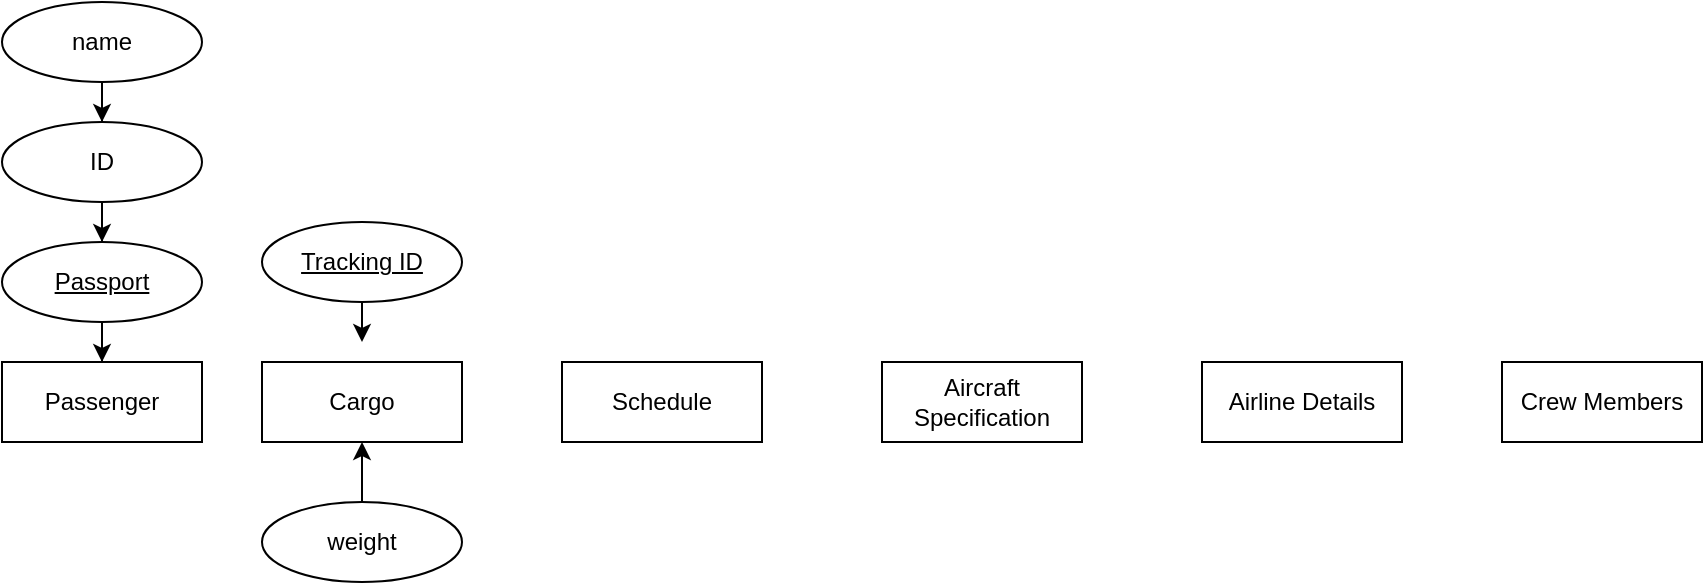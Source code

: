 <mxfile version="22.0.0" type="device">
  <diagram id="R2lEEEUBdFMjLlhIrx00" name="Page-1">
    <mxGraphModel dx="880" dy="478" grid="1" gridSize="10" guides="1" tooltips="1" connect="1" arrows="1" fold="1" page="1" pageScale="1" pageWidth="850" pageHeight="1100" math="0" shadow="0" extFonts="Permanent Marker^https://fonts.googleapis.com/css?family=Permanent+Marker">
      <root>
        <mxCell id="0" />
        <mxCell id="1" parent="0" />
        <mxCell id="va-3f9SvGA3Kt6a09a1O-2" value="Passenger" style="whiteSpace=wrap;html=1;align=center;" vertex="1" parent="1">
          <mxGeometry y="220" width="100" height="40" as="geometry" />
        </mxCell>
        <mxCell id="va-3f9SvGA3Kt6a09a1O-3" value="Schedule" style="whiteSpace=wrap;html=1;align=center;" vertex="1" parent="1">
          <mxGeometry x="280" y="220" width="100" height="40" as="geometry" />
        </mxCell>
        <mxCell id="va-3f9SvGA3Kt6a09a1O-4" value="Cargo" style="whiteSpace=wrap;html=1;align=center;" vertex="1" parent="1">
          <mxGeometry x="130" y="220" width="100" height="40" as="geometry" />
        </mxCell>
        <mxCell id="va-3f9SvGA3Kt6a09a1O-5" value="Aircraft Specification" style="whiteSpace=wrap;html=1;align=center;" vertex="1" parent="1">
          <mxGeometry x="440" y="220" width="100" height="40" as="geometry" />
        </mxCell>
        <mxCell id="va-3f9SvGA3Kt6a09a1O-6" value="Airline Details" style="whiteSpace=wrap;html=1;align=center;" vertex="1" parent="1">
          <mxGeometry x="600" y="220" width="100" height="40" as="geometry" />
        </mxCell>
        <mxCell id="va-3f9SvGA3Kt6a09a1O-7" value="Crew Members" style="whiteSpace=wrap;html=1;align=center;" vertex="1" parent="1">
          <mxGeometry x="750" y="220" width="100" height="40" as="geometry" />
        </mxCell>
        <mxCell id="va-3f9SvGA3Kt6a09a1O-15" value="" style="edgeStyle=orthogonalEdgeStyle;rounded=0;orthogonalLoop=1;jettySize=auto;html=1;" edge="1" parent="1" source="va-3f9SvGA3Kt6a09a1O-9" target="va-3f9SvGA3Kt6a09a1O-13">
          <mxGeometry relative="1" as="geometry" />
        </mxCell>
        <mxCell id="va-3f9SvGA3Kt6a09a1O-9" value="name&lt;br&gt;" style="ellipse;whiteSpace=wrap;html=1;align=center;" vertex="1" parent="1">
          <mxGeometry y="40" width="100" height="40" as="geometry" />
        </mxCell>
        <mxCell id="va-3f9SvGA3Kt6a09a1O-16" value="" style="edgeStyle=orthogonalEdgeStyle;rounded=0;orthogonalLoop=1;jettySize=auto;html=1;" edge="1" parent="1" source="va-3f9SvGA3Kt6a09a1O-10" target="va-3f9SvGA3Kt6a09a1O-2">
          <mxGeometry relative="1" as="geometry" />
        </mxCell>
        <mxCell id="va-3f9SvGA3Kt6a09a1O-10" value="Passport" style="ellipse;whiteSpace=wrap;html=1;align=center;fontStyle=4;" vertex="1" parent="1">
          <mxGeometry y="160" width="100" height="40" as="geometry" />
        </mxCell>
        <mxCell id="va-3f9SvGA3Kt6a09a1O-14" value="" style="edgeStyle=orthogonalEdgeStyle;rounded=0;orthogonalLoop=1;jettySize=auto;html=1;" edge="1" parent="1" source="va-3f9SvGA3Kt6a09a1O-13" target="va-3f9SvGA3Kt6a09a1O-10">
          <mxGeometry relative="1" as="geometry" />
        </mxCell>
        <mxCell id="va-3f9SvGA3Kt6a09a1O-13" value="ID" style="ellipse;whiteSpace=wrap;html=1;align=center;" vertex="1" parent="1">
          <mxGeometry y="100" width="100" height="40" as="geometry" />
        </mxCell>
        <mxCell id="va-3f9SvGA3Kt6a09a1O-23" style="edgeStyle=orthogonalEdgeStyle;rounded=0;orthogonalLoop=1;jettySize=auto;html=1;" edge="1" parent="1" source="va-3f9SvGA3Kt6a09a1O-17">
          <mxGeometry relative="1" as="geometry">
            <mxPoint x="180" y="210" as="targetPoint" />
          </mxGeometry>
        </mxCell>
        <mxCell id="va-3f9SvGA3Kt6a09a1O-17" value="Tracking ID" style="ellipse;whiteSpace=wrap;html=1;align=center;fontStyle=4;" vertex="1" parent="1">
          <mxGeometry x="130" y="150" width="100" height="40" as="geometry" />
        </mxCell>
        <mxCell id="va-3f9SvGA3Kt6a09a1O-24" style="edgeStyle=orthogonalEdgeStyle;rounded=0;orthogonalLoop=1;jettySize=auto;html=1;exitX=0.5;exitY=0;exitDx=0;exitDy=0;entryX=0.5;entryY=1;entryDx=0;entryDy=0;" edge="1" parent="1" source="va-3f9SvGA3Kt6a09a1O-19" target="va-3f9SvGA3Kt6a09a1O-4">
          <mxGeometry relative="1" as="geometry" />
        </mxCell>
        <mxCell id="va-3f9SvGA3Kt6a09a1O-19" value="weight" style="ellipse;whiteSpace=wrap;html=1;align=center;" vertex="1" parent="1">
          <mxGeometry x="130" y="290" width="100" height="40" as="geometry" />
        </mxCell>
      </root>
    </mxGraphModel>
  </diagram>
</mxfile>
